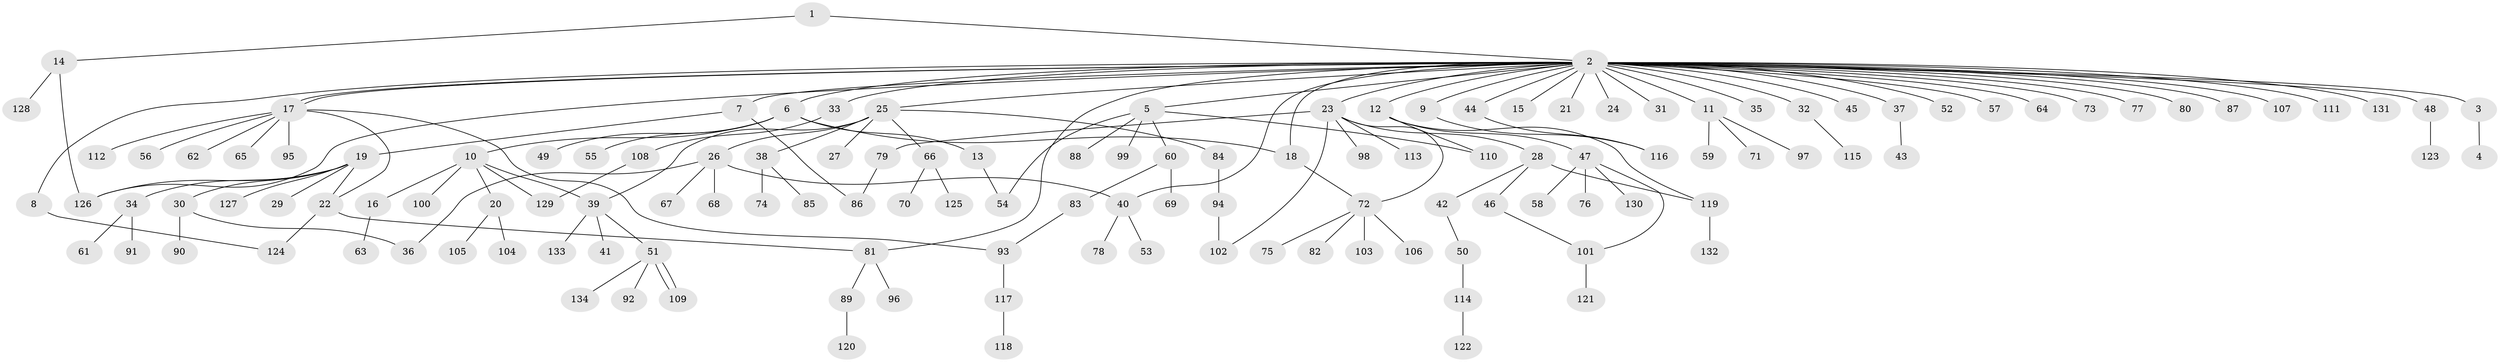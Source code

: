 // Generated by graph-tools (version 1.1) at 2025/47/03/09/25 04:47:34]
// undirected, 134 vertices, 154 edges
graph export_dot {
graph [start="1"]
  node [color=gray90,style=filled];
  1;
  2;
  3;
  4;
  5;
  6;
  7;
  8;
  9;
  10;
  11;
  12;
  13;
  14;
  15;
  16;
  17;
  18;
  19;
  20;
  21;
  22;
  23;
  24;
  25;
  26;
  27;
  28;
  29;
  30;
  31;
  32;
  33;
  34;
  35;
  36;
  37;
  38;
  39;
  40;
  41;
  42;
  43;
  44;
  45;
  46;
  47;
  48;
  49;
  50;
  51;
  52;
  53;
  54;
  55;
  56;
  57;
  58;
  59;
  60;
  61;
  62;
  63;
  64;
  65;
  66;
  67;
  68;
  69;
  70;
  71;
  72;
  73;
  74;
  75;
  76;
  77;
  78;
  79;
  80;
  81;
  82;
  83;
  84;
  85;
  86;
  87;
  88;
  89;
  90;
  91;
  92;
  93;
  94;
  95;
  96;
  97;
  98;
  99;
  100;
  101;
  102;
  103;
  104;
  105;
  106;
  107;
  108;
  109;
  110;
  111;
  112;
  113;
  114;
  115;
  116;
  117;
  118;
  119;
  120;
  121;
  122;
  123;
  124;
  125;
  126;
  127;
  128;
  129;
  130;
  131;
  132;
  133;
  134;
  1 -- 2;
  1 -- 14;
  2 -- 3;
  2 -- 5;
  2 -- 6;
  2 -- 7;
  2 -- 8;
  2 -- 9;
  2 -- 11;
  2 -- 12;
  2 -- 15;
  2 -- 17;
  2 -- 17;
  2 -- 18;
  2 -- 21;
  2 -- 23;
  2 -- 24;
  2 -- 25;
  2 -- 31;
  2 -- 32;
  2 -- 33;
  2 -- 35;
  2 -- 37;
  2 -- 40;
  2 -- 44;
  2 -- 45;
  2 -- 48;
  2 -- 52;
  2 -- 57;
  2 -- 64;
  2 -- 73;
  2 -- 77;
  2 -- 80;
  2 -- 81;
  2 -- 87;
  2 -- 107;
  2 -- 111;
  2 -- 126;
  2 -- 131;
  3 -- 4;
  5 -- 54;
  5 -- 60;
  5 -- 88;
  5 -- 99;
  5 -- 110;
  6 -- 10;
  6 -- 13;
  6 -- 18;
  6 -- 49;
  6 -- 55;
  7 -- 19;
  7 -- 86;
  8 -- 124;
  9 -- 116;
  10 -- 16;
  10 -- 20;
  10 -- 39;
  10 -- 100;
  10 -- 129;
  11 -- 59;
  11 -- 71;
  11 -- 97;
  12 -- 47;
  12 -- 110;
  12 -- 119;
  13 -- 54;
  14 -- 126;
  14 -- 128;
  16 -- 63;
  17 -- 22;
  17 -- 56;
  17 -- 62;
  17 -- 65;
  17 -- 93;
  17 -- 95;
  17 -- 112;
  18 -- 72;
  19 -- 22;
  19 -- 29;
  19 -- 30;
  19 -- 34;
  19 -- 126;
  19 -- 127;
  20 -- 104;
  20 -- 105;
  22 -- 81;
  22 -- 124;
  23 -- 28;
  23 -- 72;
  23 -- 79;
  23 -- 98;
  23 -- 102;
  23 -- 113;
  25 -- 26;
  25 -- 27;
  25 -- 38;
  25 -- 39;
  25 -- 66;
  25 -- 84;
  26 -- 36;
  26 -- 40;
  26 -- 67;
  26 -- 68;
  28 -- 42;
  28 -- 46;
  28 -- 119;
  30 -- 36;
  30 -- 90;
  32 -- 115;
  33 -- 108;
  34 -- 61;
  34 -- 91;
  37 -- 43;
  38 -- 74;
  38 -- 85;
  39 -- 41;
  39 -- 51;
  39 -- 133;
  40 -- 53;
  40 -- 78;
  42 -- 50;
  44 -- 116;
  46 -- 101;
  47 -- 58;
  47 -- 76;
  47 -- 101;
  47 -- 130;
  48 -- 123;
  50 -- 114;
  51 -- 92;
  51 -- 109;
  51 -- 109;
  51 -- 134;
  60 -- 69;
  60 -- 83;
  66 -- 70;
  66 -- 125;
  72 -- 75;
  72 -- 82;
  72 -- 103;
  72 -- 106;
  79 -- 86;
  81 -- 89;
  81 -- 96;
  83 -- 93;
  84 -- 94;
  89 -- 120;
  93 -- 117;
  94 -- 102;
  101 -- 121;
  108 -- 129;
  114 -- 122;
  117 -- 118;
  119 -- 132;
}
